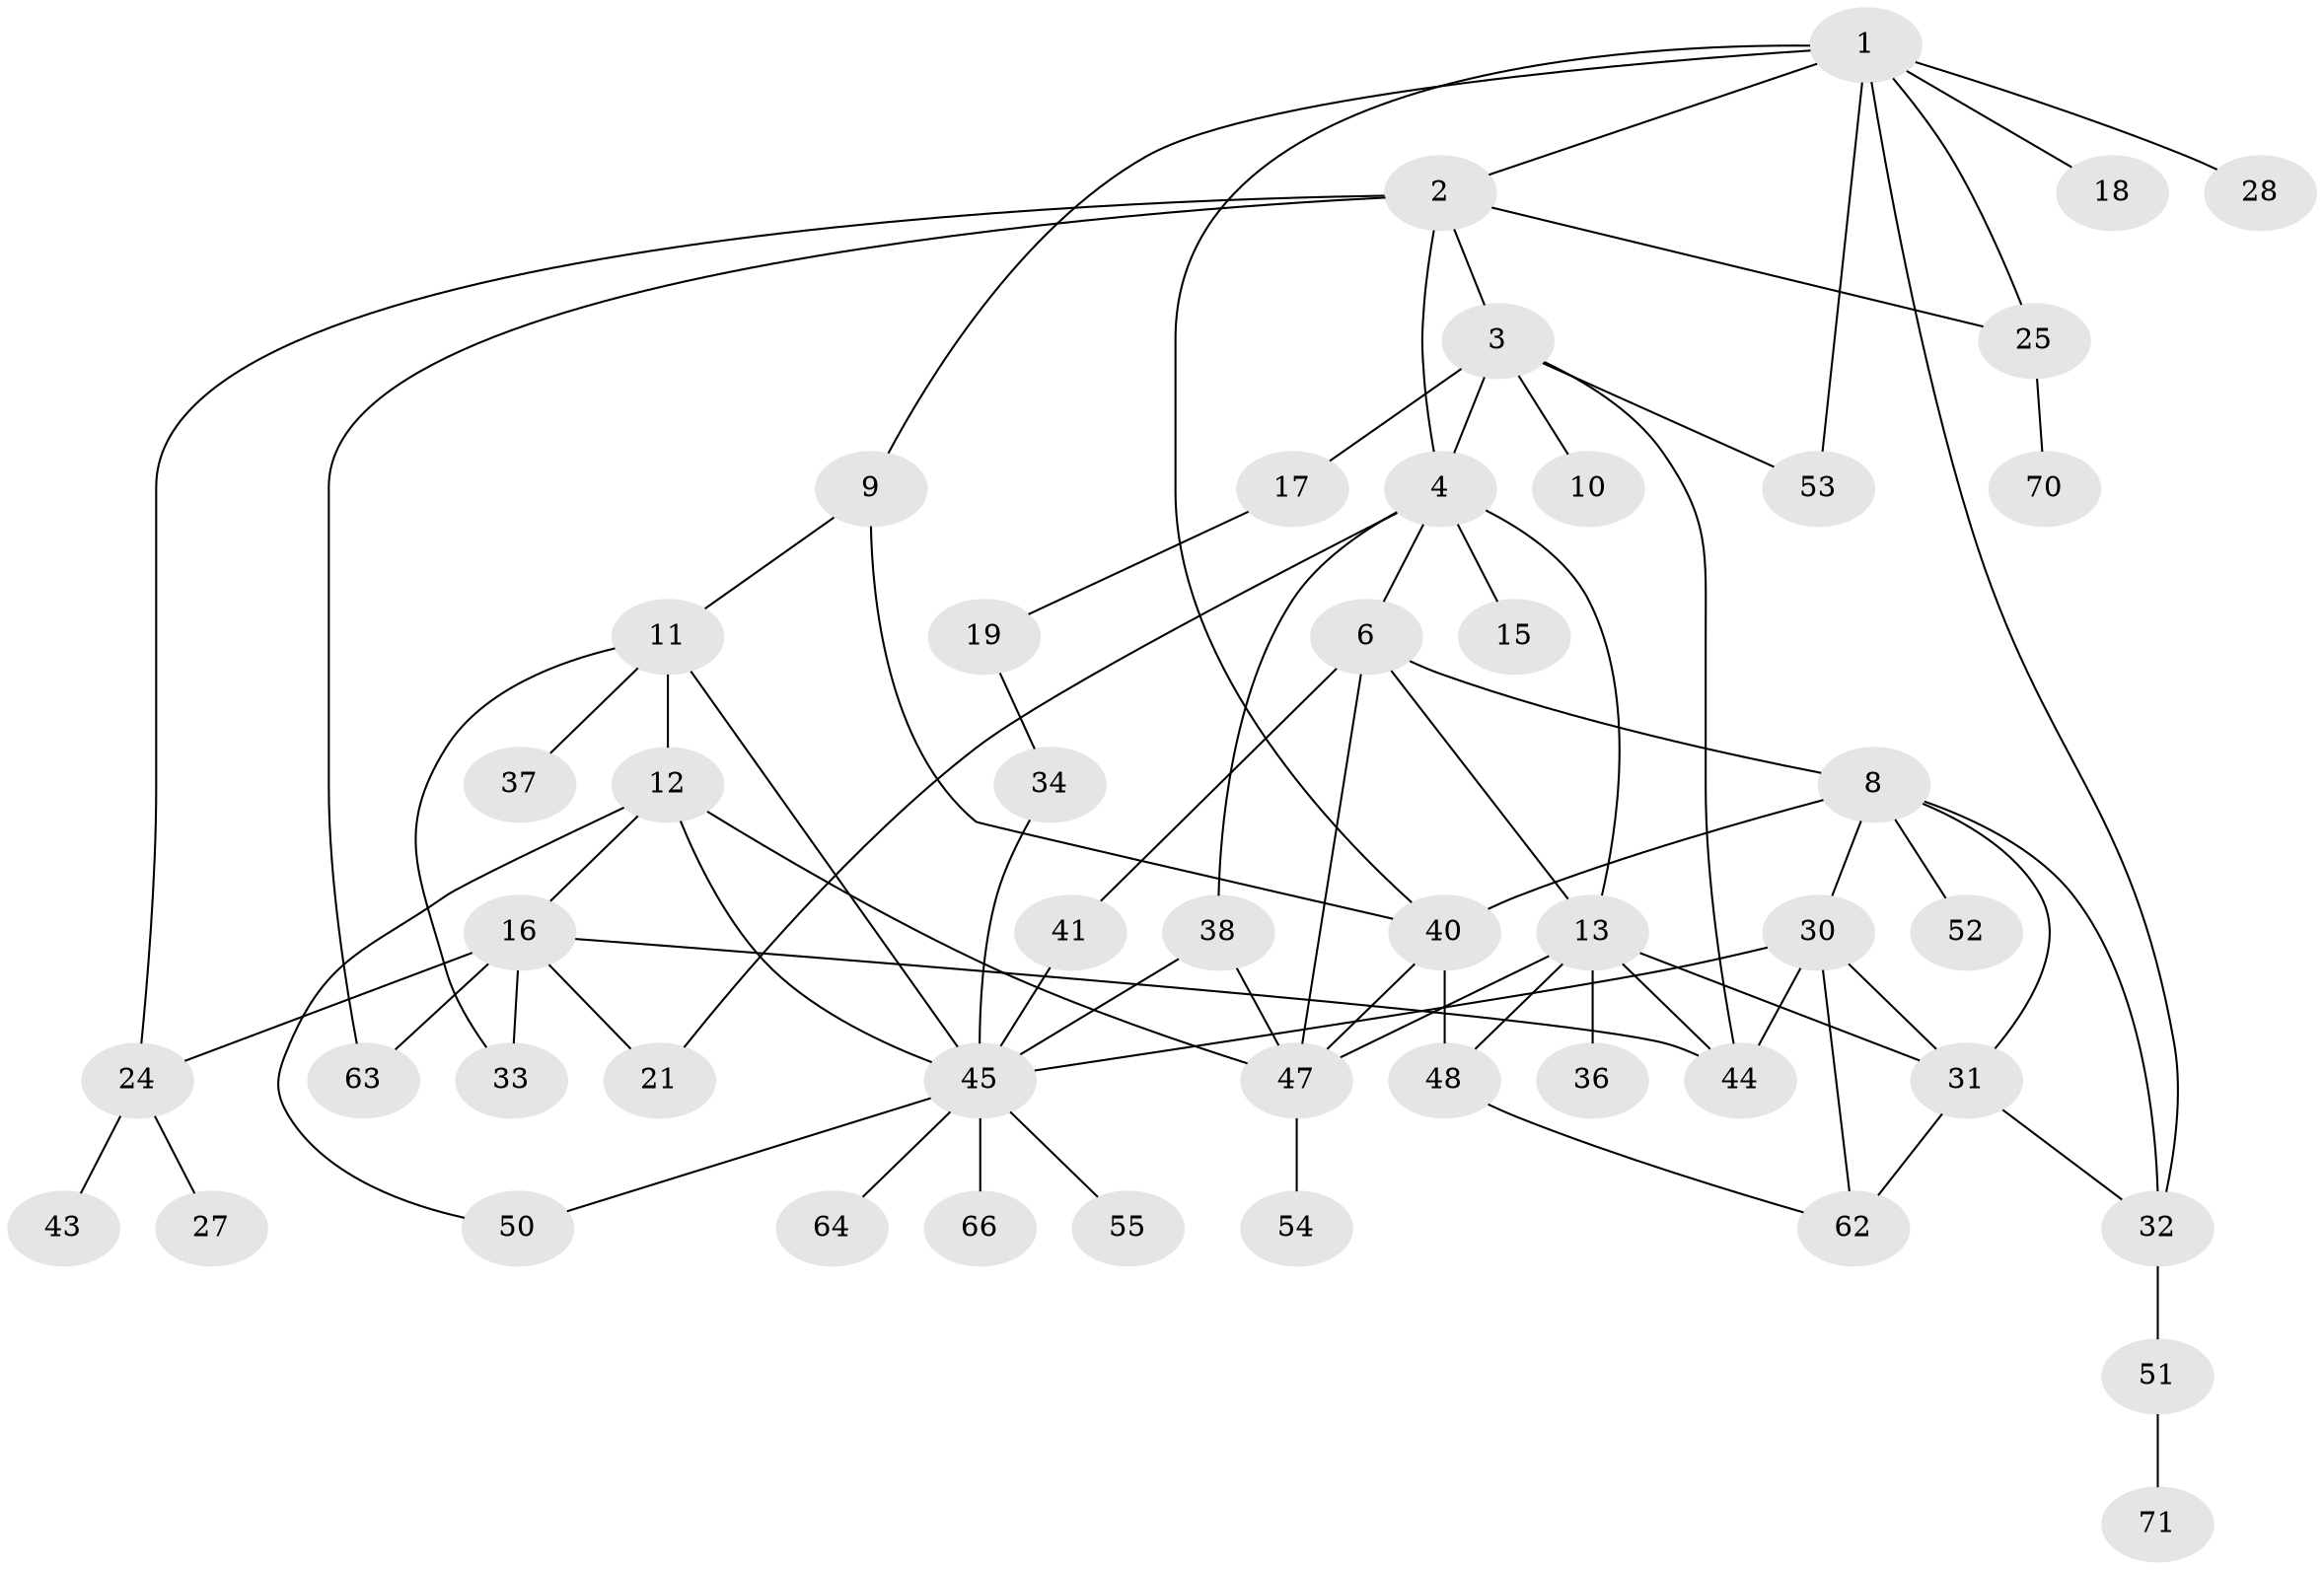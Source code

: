 // original degree distribution, {4: 0.14084507042253522, 6: 0.04225352112676056, 5: 0.09859154929577464, 8: 0.014084507042253521, 2: 0.18309859154929578, 7: 0.04225352112676056, 3: 0.18309859154929578, 1: 0.29577464788732394}
// Generated by graph-tools (version 1.1) at 2025/10/02/27/25 16:10:52]
// undirected, 48 vertices, 77 edges
graph export_dot {
graph [start="1"]
  node [color=gray90,style=filled];
  1 [super="+5"];
  2 [super="+7"];
  3 [super="+14"];
  4 [super="+68"];
  6;
  8 [super="+22"];
  9;
  10;
  11 [super="+35"];
  12;
  13 [super="+29"];
  15;
  16 [super="+20"];
  17;
  18;
  19 [super="+26"];
  21 [super="+23"];
  24 [super="+39"];
  25 [super="+42"];
  27;
  28;
  30 [super="+69"];
  31 [super="+61"];
  32;
  33;
  34 [super="+49"];
  36;
  37;
  38 [super="+59"];
  40 [super="+57"];
  41 [super="+60"];
  43;
  44 [super="+56"];
  45 [super="+46"];
  47 [super="+65"];
  48;
  50;
  51 [super="+58"];
  52;
  53;
  54;
  55;
  62 [super="+67"];
  63;
  64;
  66;
  70;
  71;
  1 -- 2;
  1 -- 25;
  1 -- 40;
  1 -- 32;
  1 -- 18;
  1 -- 53;
  1 -- 9;
  1 -- 28;
  2 -- 3;
  2 -- 4;
  2 -- 24;
  2 -- 25;
  2 -- 63;
  3 -- 10;
  3 -- 17 [weight=2];
  3 -- 4 [weight=2];
  3 -- 53;
  3 -- 44;
  4 -- 6;
  4 -- 15;
  4 -- 21;
  4 -- 38;
  4 -- 13;
  6 -- 8;
  6 -- 13;
  6 -- 41;
  6 -- 47;
  8 -- 30;
  8 -- 52;
  8 -- 32;
  8 -- 31;
  8 -- 40;
  9 -- 11;
  9 -- 40;
  11 -- 12;
  11 -- 37;
  11 -- 45;
  11 -- 33;
  12 -- 16;
  12 -- 45;
  12 -- 50;
  12 -- 47;
  13 -- 36;
  13 -- 48;
  13 -- 44;
  13 -- 47;
  13 -- 31;
  16 -- 24 [weight=2];
  16 -- 44;
  16 -- 63;
  16 -- 33;
  16 -- 21;
  17 -- 19;
  19 -- 34;
  24 -- 27;
  24 -- 43;
  25 -- 70;
  30 -- 62;
  30 -- 44;
  30 -- 45;
  30 -- 31;
  31 -- 62;
  31 -- 32;
  32 -- 51;
  34 -- 45;
  38 -- 47;
  38 -- 45;
  40 -- 48;
  40 -- 47;
  41 -- 45 [weight=2];
  45 -- 50;
  45 -- 64;
  45 -- 66;
  45 -- 55;
  47 -- 54;
  48 -- 62;
  51 -- 71;
}
